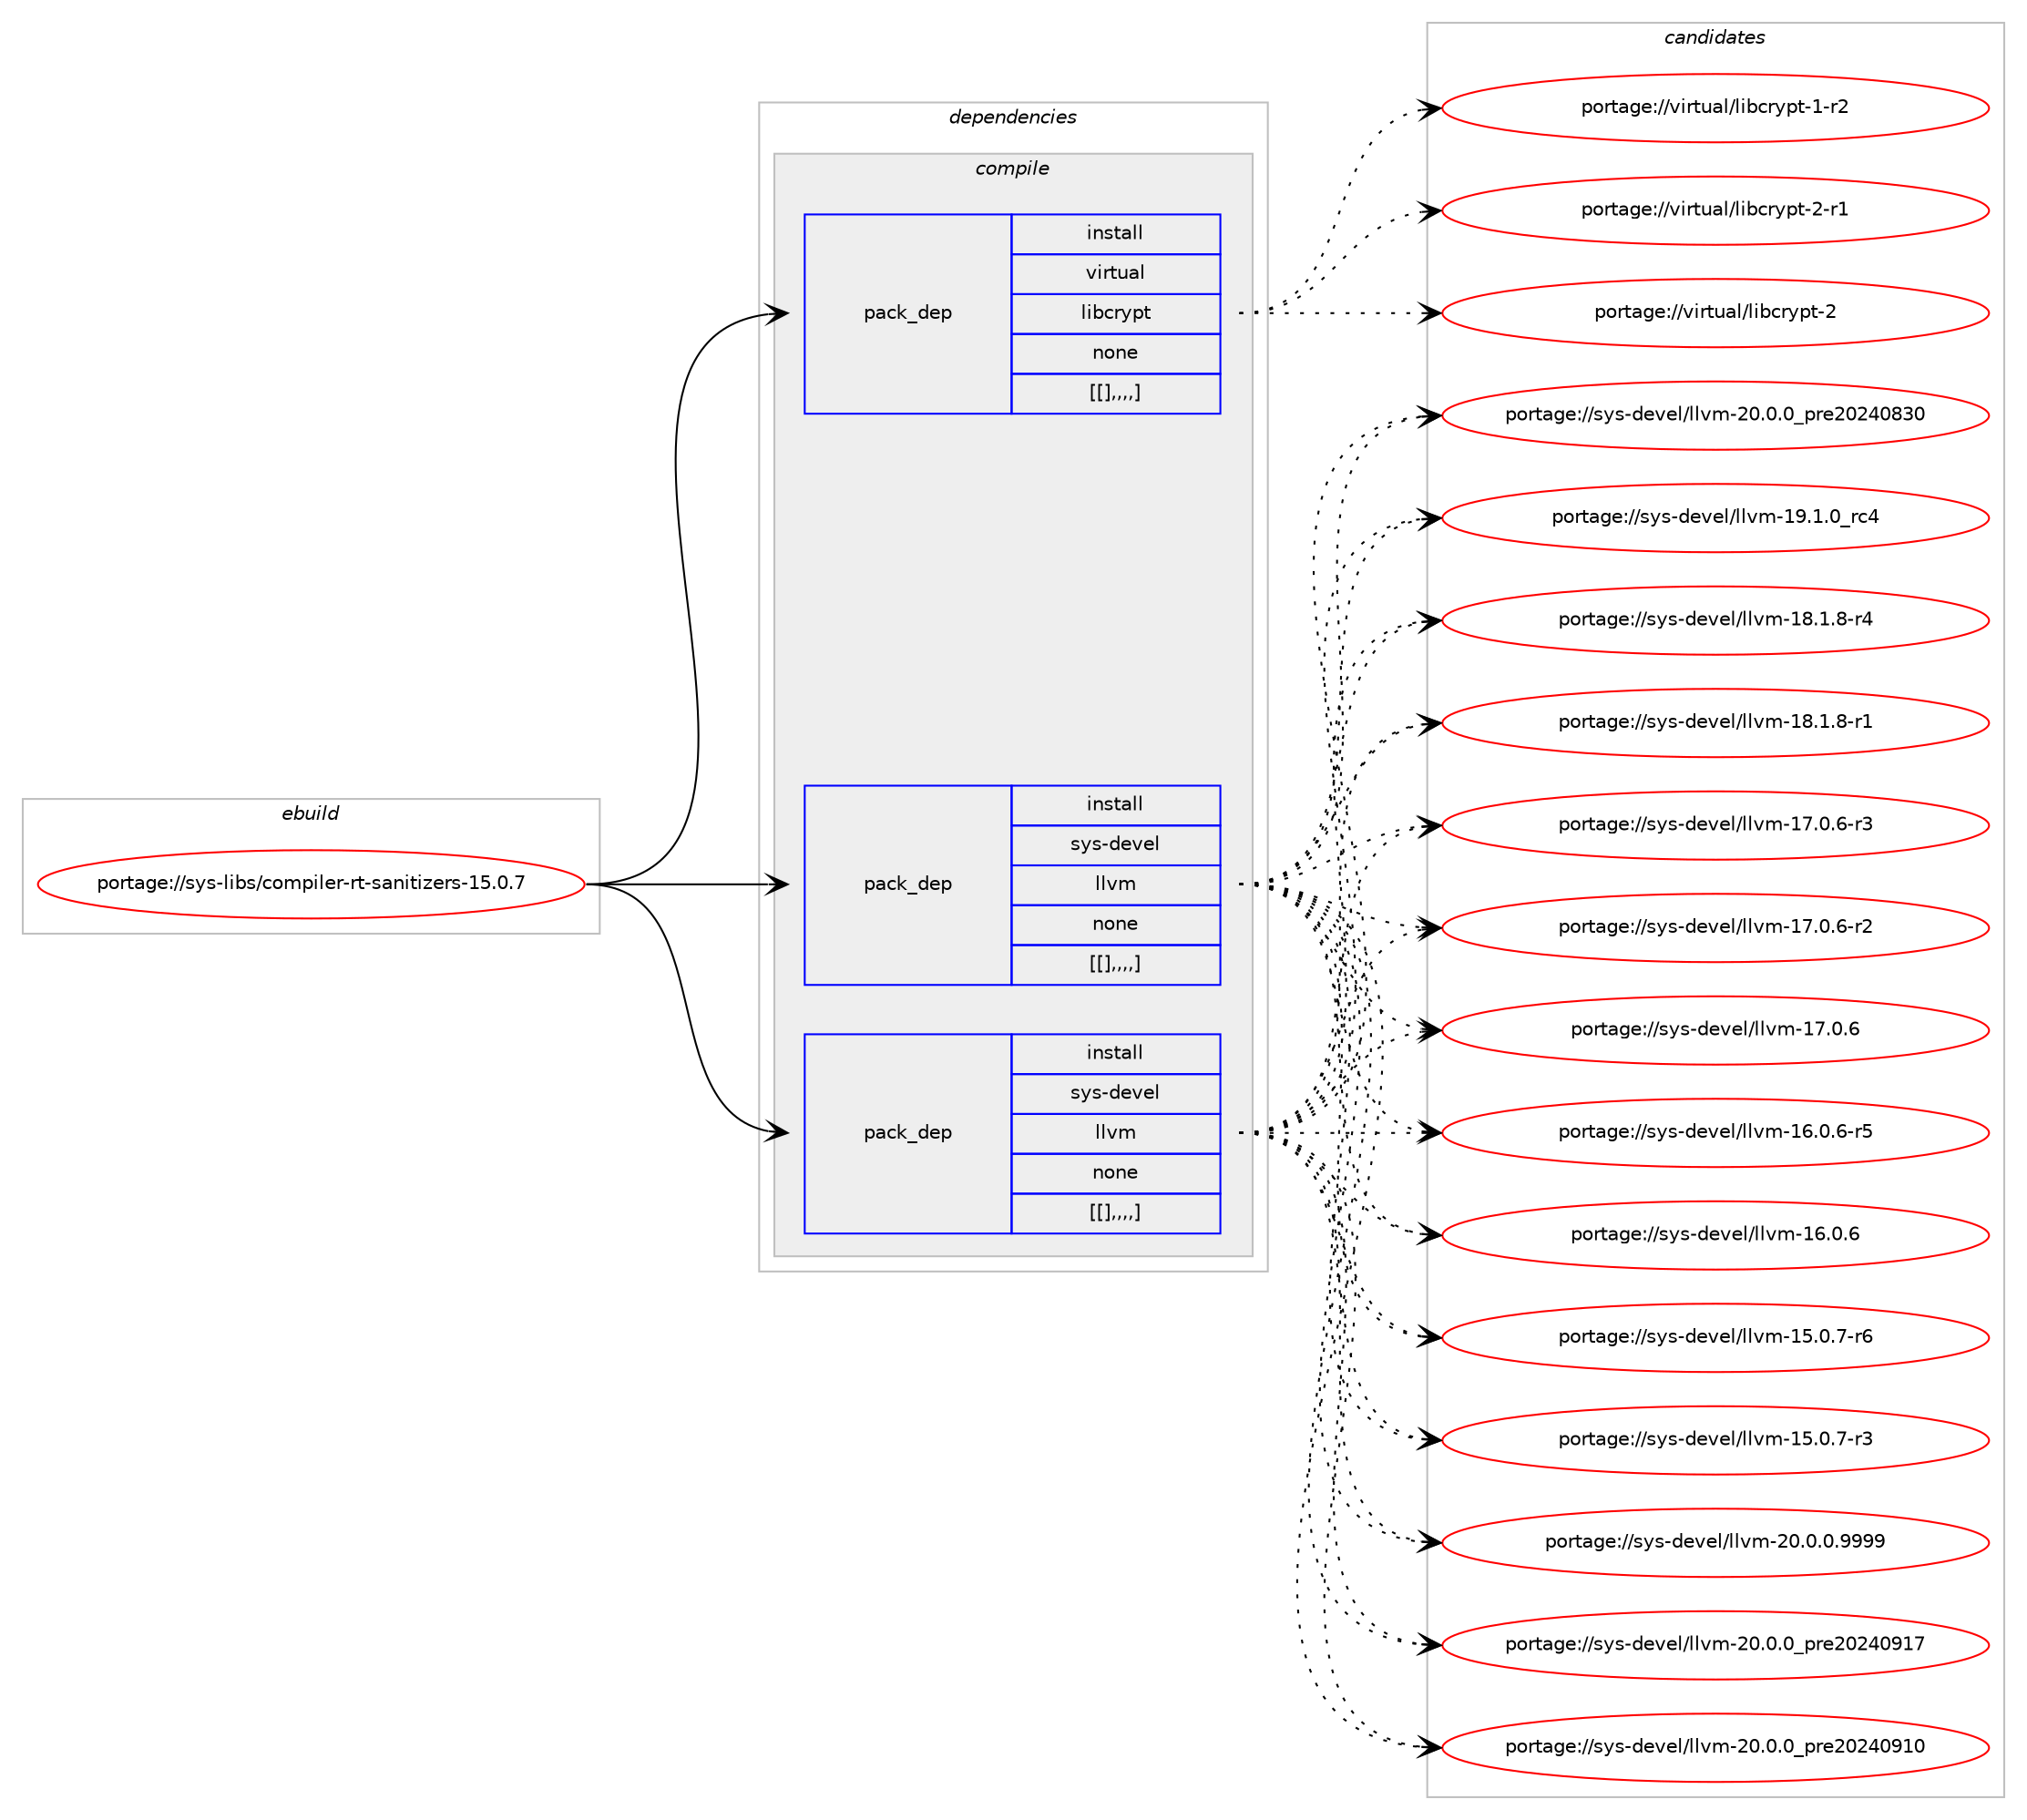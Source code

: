 digraph prolog {

# *************
# Graph options
# *************

newrank=true;
concentrate=true;
compound=true;
graph [rankdir=LR,fontname=Helvetica,fontsize=10,ranksep=1.5];#, ranksep=2.5, nodesep=0.2];
edge  [arrowhead=vee];
node  [fontname=Helvetica,fontsize=10];

# **********
# The ebuild
# **********

subgraph cluster_leftcol {
color=gray;
label=<<i>ebuild</i>>;
id [label="portage://sys-libs/compiler-rt-sanitizers-15.0.7", color=red, width=4, href="../sys-libs/compiler-rt-sanitizers-15.0.7.svg"];
}

# ****************
# The dependencies
# ****************

subgraph cluster_midcol {
color=gray;
label=<<i>dependencies</i>>;
subgraph cluster_compile {
fillcolor="#eeeeee";
style=filled;
label=<<i>compile</i>>;
subgraph pack332824 {
dependency457587 [label=<<TABLE BORDER="0" CELLBORDER="1" CELLSPACING="0" CELLPADDING="4" WIDTH="220"><TR><TD ROWSPAN="6" CELLPADDING="30">pack_dep</TD></TR><TR><TD WIDTH="110">install</TD></TR><TR><TD>sys-devel</TD></TR><TR><TD>llvm</TD></TR><TR><TD>none</TD></TR><TR><TD>[[],,,,]</TD></TR></TABLE>>, shape=none, color=blue];
}
id:e -> dependency457587:w [weight=20,style="solid",arrowhead="vee"];
subgraph pack332825 {
dependency457588 [label=<<TABLE BORDER="0" CELLBORDER="1" CELLSPACING="0" CELLPADDING="4" WIDTH="220"><TR><TD ROWSPAN="6" CELLPADDING="30">pack_dep</TD></TR><TR><TD WIDTH="110">install</TD></TR><TR><TD>virtual</TD></TR><TR><TD>libcrypt</TD></TR><TR><TD>none</TD></TR><TR><TD>[[],,,,]</TD></TR></TABLE>>, shape=none, color=blue];
}
id:e -> dependency457588:w [weight=20,style="solid",arrowhead="vee"];
subgraph pack332826 {
dependency457589 [label=<<TABLE BORDER="0" CELLBORDER="1" CELLSPACING="0" CELLPADDING="4" WIDTH="220"><TR><TD ROWSPAN="6" CELLPADDING="30">pack_dep</TD></TR><TR><TD WIDTH="110">install</TD></TR><TR><TD>sys-devel</TD></TR><TR><TD>llvm</TD></TR><TR><TD>none</TD></TR><TR><TD>[[],,,,]</TD></TR></TABLE>>, shape=none, color=blue];
}
id:e -> dependency457589:w [weight=20,style="solid",arrowhead="vee"];
}
subgraph cluster_compileandrun {
fillcolor="#eeeeee";
style=filled;
label=<<i>compile and run</i>>;
}
subgraph cluster_run {
fillcolor="#eeeeee";
style=filled;
label=<<i>run</i>>;
}
}

# **************
# The candidates
# **************

subgraph cluster_choices {
rank=same;
color=gray;
label=<<i>candidates</i>>;

subgraph choice332824 {
color=black;
nodesep=1;
choice1151211154510010111810110847108108118109455048464846484657575757 [label="portage://sys-devel/llvm-20.0.0.9999", color=red, width=4,href="../sys-devel/llvm-20.0.0.9999.svg"];
choice115121115451001011181011084710810811810945504846484648951121141015048505248574955 [label="portage://sys-devel/llvm-20.0.0_pre20240917", color=red, width=4,href="../sys-devel/llvm-20.0.0_pre20240917.svg"];
choice115121115451001011181011084710810811810945504846484648951121141015048505248574948 [label="portage://sys-devel/llvm-20.0.0_pre20240910", color=red, width=4,href="../sys-devel/llvm-20.0.0_pre20240910.svg"];
choice115121115451001011181011084710810811810945504846484648951121141015048505248565148 [label="portage://sys-devel/llvm-20.0.0_pre20240830", color=red, width=4,href="../sys-devel/llvm-20.0.0_pre20240830.svg"];
choice115121115451001011181011084710810811810945495746494648951149952 [label="portage://sys-devel/llvm-19.1.0_rc4", color=red, width=4,href="../sys-devel/llvm-19.1.0_rc4.svg"];
choice1151211154510010111810110847108108118109454956464946564511452 [label="portage://sys-devel/llvm-18.1.8-r4", color=red, width=4,href="../sys-devel/llvm-18.1.8-r4.svg"];
choice1151211154510010111810110847108108118109454956464946564511449 [label="portage://sys-devel/llvm-18.1.8-r1", color=red, width=4,href="../sys-devel/llvm-18.1.8-r1.svg"];
choice1151211154510010111810110847108108118109454955464846544511451 [label="portage://sys-devel/llvm-17.0.6-r3", color=red, width=4,href="../sys-devel/llvm-17.0.6-r3.svg"];
choice1151211154510010111810110847108108118109454955464846544511450 [label="portage://sys-devel/llvm-17.0.6-r2", color=red, width=4,href="../sys-devel/llvm-17.0.6-r2.svg"];
choice115121115451001011181011084710810811810945495546484654 [label="portage://sys-devel/llvm-17.0.6", color=red, width=4,href="../sys-devel/llvm-17.0.6.svg"];
choice1151211154510010111810110847108108118109454954464846544511453 [label="portage://sys-devel/llvm-16.0.6-r5", color=red, width=4,href="../sys-devel/llvm-16.0.6-r5.svg"];
choice115121115451001011181011084710810811810945495446484654 [label="portage://sys-devel/llvm-16.0.6", color=red, width=4,href="../sys-devel/llvm-16.0.6.svg"];
choice1151211154510010111810110847108108118109454953464846554511454 [label="portage://sys-devel/llvm-15.0.7-r6", color=red, width=4,href="../sys-devel/llvm-15.0.7-r6.svg"];
choice1151211154510010111810110847108108118109454953464846554511451 [label="portage://sys-devel/llvm-15.0.7-r3", color=red, width=4,href="../sys-devel/llvm-15.0.7-r3.svg"];
dependency457587:e -> choice1151211154510010111810110847108108118109455048464846484657575757:w [style=dotted,weight="100"];
dependency457587:e -> choice115121115451001011181011084710810811810945504846484648951121141015048505248574955:w [style=dotted,weight="100"];
dependency457587:e -> choice115121115451001011181011084710810811810945504846484648951121141015048505248574948:w [style=dotted,weight="100"];
dependency457587:e -> choice115121115451001011181011084710810811810945504846484648951121141015048505248565148:w [style=dotted,weight="100"];
dependency457587:e -> choice115121115451001011181011084710810811810945495746494648951149952:w [style=dotted,weight="100"];
dependency457587:e -> choice1151211154510010111810110847108108118109454956464946564511452:w [style=dotted,weight="100"];
dependency457587:e -> choice1151211154510010111810110847108108118109454956464946564511449:w [style=dotted,weight="100"];
dependency457587:e -> choice1151211154510010111810110847108108118109454955464846544511451:w [style=dotted,weight="100"];
dependency457587:e -> choice1151211154510010111810110847108108118109454955464846544511450:w [style=dotted,weight="100"];
dependency457587:e -> choice115121115451001011181011084710810811810945495546484654:w [style=dotted,weight="100"];
dependency457587:e -> choice1151211154510010111810110847108108118109454954464846544511453:w [style=dotted,weight="100"];
dependency457587:e -> choice115121115451001011181011084710810811810945495446484654:w [style=dotted,weight="100"];
dependency457587:e -> choice1151211154510010111810110847108108118109454953464846554511454:w [style=dotted,weight="100"];
dependency457587:e -> choice1151211154510010111810110847108108118109454953464846554511451:w [style=dotted,weight="100"];
}
subgraph choice332825 {
color=black;
nodesep=1;
choice1181051141161179710847108105989911412111211645504511449 [label="portage://virtual/libcrypt-2-r1", color=red, width=4,href="../virtual/libcrypt-2-r1.svg"];
choice118105114116117971084710810598991141211121164550 [label="portage://virtual/libcrypt-2", color=red, width=4,href="../virtual/libcrypt-2.svg"];
choice1181051141161179710847108105989911412111211645494511450 [label="portage://virtual/libcrypt-1-r2", color=red, width=4,href="../virtual/libcrypt-1-r2.svg"];
dependency457588:e -> choice1181051141161179710847108105989911412111211645504511449:w [style=dotted,weight="100"];
dependency457588:e -> choice118105114116117971084710810598991141211121164550:w [style=dotted,weight="100"];
dependency457588:e -> choice1181051141161179710847108105989911412111211645494511450:w [style=dotted,weight="100"];
}
subgraph choice332826 {
color=black;
nodesep=1;
choice1151211154510010111810110847108108118109455048464846484657575757 [label="portage://sys-devel/llvm-20.0.0.9999", color=red, width=4,href="../sys-devel/llvm-20.0.0.9999.svg"];
choice115121115451001011181011084710810811810945504846484648951121141015048505248574955 [label="portage://sys-devel/llvm-20.0.0_pre20240917", color=red, width=4,href="../sys-devel/llvm-20.0.0_pre20240917.svg"];
choice115121115451001011181011084710810811810945504846484648951121141015048505248574948 [label="portage://sys-devel/llvm-20.0.0_pre20240910", color=red, width=4,href="../sys-devel/llvm-20.0.0_pre20240910.svg"];
choice115121115451001011181011084710810811810945504846484648951121141015048505248565148 [label="portage://sys-devel/llvm-20.0.0_pre20240830", color=red, width=4,href="../sys-devel/llvm-20.0.0_pre20240830.svg"];
choice115121115451001011181011084710810811810945495746494648951149952 [label="portage://sys-devel/llvm-19.1.0_rc4", color=red, width=4,href="../sys-devel/llvm-19.1.0_rc4.svg"];
choice1151211154510010111810110847108108118109454956464946564511452 [label="portage://sys-devel/llvm-18.1.8-r4", color=red, width=4,href="../sys-devel/llvm-18.1.8-r4.svg"];
choice1151211154510010111810110847108108118109454956464946564511449 [label="portage://sys-devel/llvm-18.1.8-r1", color=red, width=4,href="../sys-devel/llvm-18.1.8-r1.svg"];
choice1151211154510010111810110847108108118109454955464846544511451 [label="portage://sys-devel/llvm-17.0.6-r3", color=red, width=4,href="../sys-devel/llvm-17.0.6-r3.svg"];
choice1151211154510010111810110847108108118109454955464846544511450 [label="portage://sys-devel/llvm-17.0.6-r2", color=red, width=4,href="../sys-devel/llvm-17.0.6-r2.svg"];
choice115121115451001011181011084710810811810945495546484654 [label="portage://sys-devel/llvm-17.0.6", color=red, width=4,href="../sys-devel/llvm-17.0.6.svg"];
choice1151211154510010111810110847108108118109454954464846544511453 [label="portage://sys-devel/llvm-16.0.6-r5", color=red, width=4,href="../sys-devel/llvm-16.0.6-r5.svg"];
choice115121115451001011181011084710810811810945495446484654 [label="portage://sys-devel/llvm-16.0.6", color=red, width=4,href="../sys-devel/llvm-16.0.6.svg"];
choice1151211154510010111810110847108108118109454953464846554511454 [label="portage://sys-devel/llvm-15.0.7-r6", color=red, width=4,href="../sys-devel/llvm-15.0.7-r6.svg"];
choice1151211154510010111810110847108108118109454953464846554511451 [label="portage://sys-devel/llvm-15.0.7-r3", color=red, width=4,href="../sys-devel/llvm-15.0.7-r3.svg"];
dependency457589:e -> choice1151211154510010111810110847108108118109455048464846484657575757:w [style=dotted,weight="100"];
dependency457589:e -> choice115121115451001011181011084710810811810945504846484648951121141015048505248574955:w [style=dotted,weight="100"];
dependency457589:e -> choice115121115451001011181011084710810811810945504846484648951121141015048505248574948:w [style=dotted,weight="100"];
dependency457589:e -> choice115121115451001011181011084710810811810945504846484648951121141015048505248565148:w [style=dotted,weight="100"];
dependency457589:e -> choice115121115451001011181011084710810811810945495746494648951149952:w [style=dotted,weight="100"];
dependency457589:e -> choice1151211154510010111810110847108108118109454956464946564511452:w [style=dotted,weight="100"];
dependency457589:e -> choice1151211154510010111810110847108108118109454956464946564511449:w [style=dotted,weight="100"];
dependency457589:e -> choice1151211154510010111810110847108108118109454955464846544511451:w [style=dotted,weight="100"];
dependency457589:e -> choice1151211154510010111810110847108108118109454955464846544511450:w [style=dotted,weight="100"];
dependency457589:e -> choice115121115451001011181011084710810811810945495546484654:w [style=dotted,weight="100"];
dependency457589:e -> choice1151211154510010111810110847108108118109454954464846544511453:w [style=dotted,weight="100"];
dependency457589:e -> choice115121115451001011181011084710810811810945495446484654:w [style=dotted,weight="100"];
dependency457589:e -> choice1151211154510010111810110847108108118109454953464846554511454:w [style=dotted,weight="100"];
dependency457589:e -> choice1151211154510010111810110847108108118109454953464846554511451:w [style=dotted,weight="100"];
}
}

}

